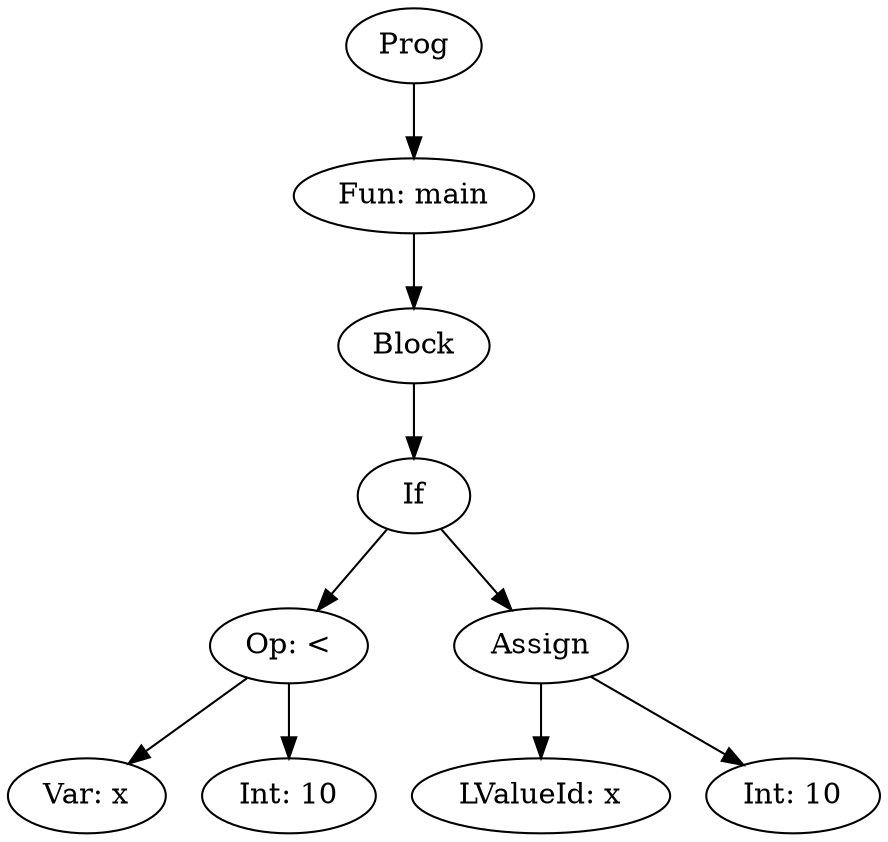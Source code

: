digraph AST {
"Prog766572210" [label="Prog"];
"Fun5592464" [label="Fun: main"];
"Prog766572210" -> "Fun5592464";
"CmdBlock1830712962" [label="Block"];
"Fun5592464" -> "CmdBlock1830712962";
"CmdIf1112280004" [label="If"];
"CmdBlock1830712962" -> "CmdIf1112280004";
"ExpBinOp1013423070" [label="Op: <"];
"CmdIf1112280004" -> "ExpBinOp1013423070";
"ExpVar380936215" [label="Var: x"];
"ExpBinOp1013423070" -> "ExpVar380936215";
"ExpInt142638629" [label="Int: 10"];
"ExpBinOp1013423070" -> "ExpInt142638629";
"CmdAssign1500056228" [label="Assign"];
"CmdIf1112280004" -> "CmdAssign1500056228";
"LValueId1749186397" [label="LValueId: x"];
"CmdAssign1500056228" -> "LValueId1749186397";
"ExpInt1464642111" [label="Int: 10"];
"CmdAssign1500056228" -> "ExpInt1464642111";
}
